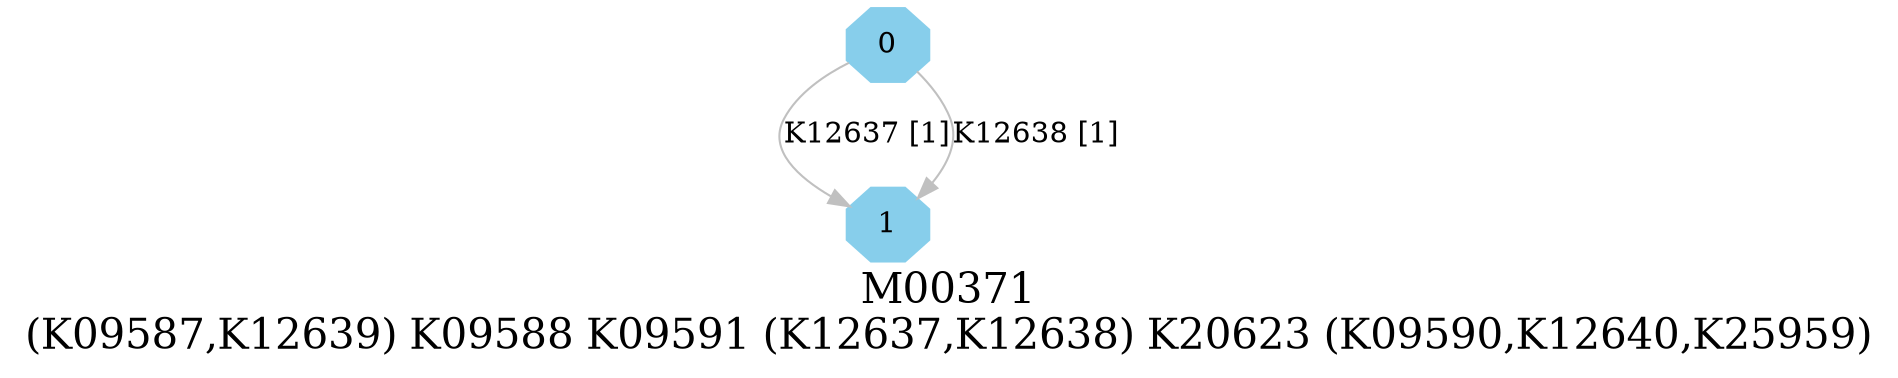 digraph G {
graph [label="M00371
(K09587,K12639) K09588 K09591 (K12637,K12638) K20623 (K09590,K12640,K25959)",fontsize=20];
node [shape=box,style=filled];
edge [len=3,color=grey];
{node [width=.3,height=.3,shape=octagon,style=filled,color=skyblue] 0 1 }
0 -> 1 [label="K12637 [1]"];
0 -> 1 [label="K12638 [1]"];
}